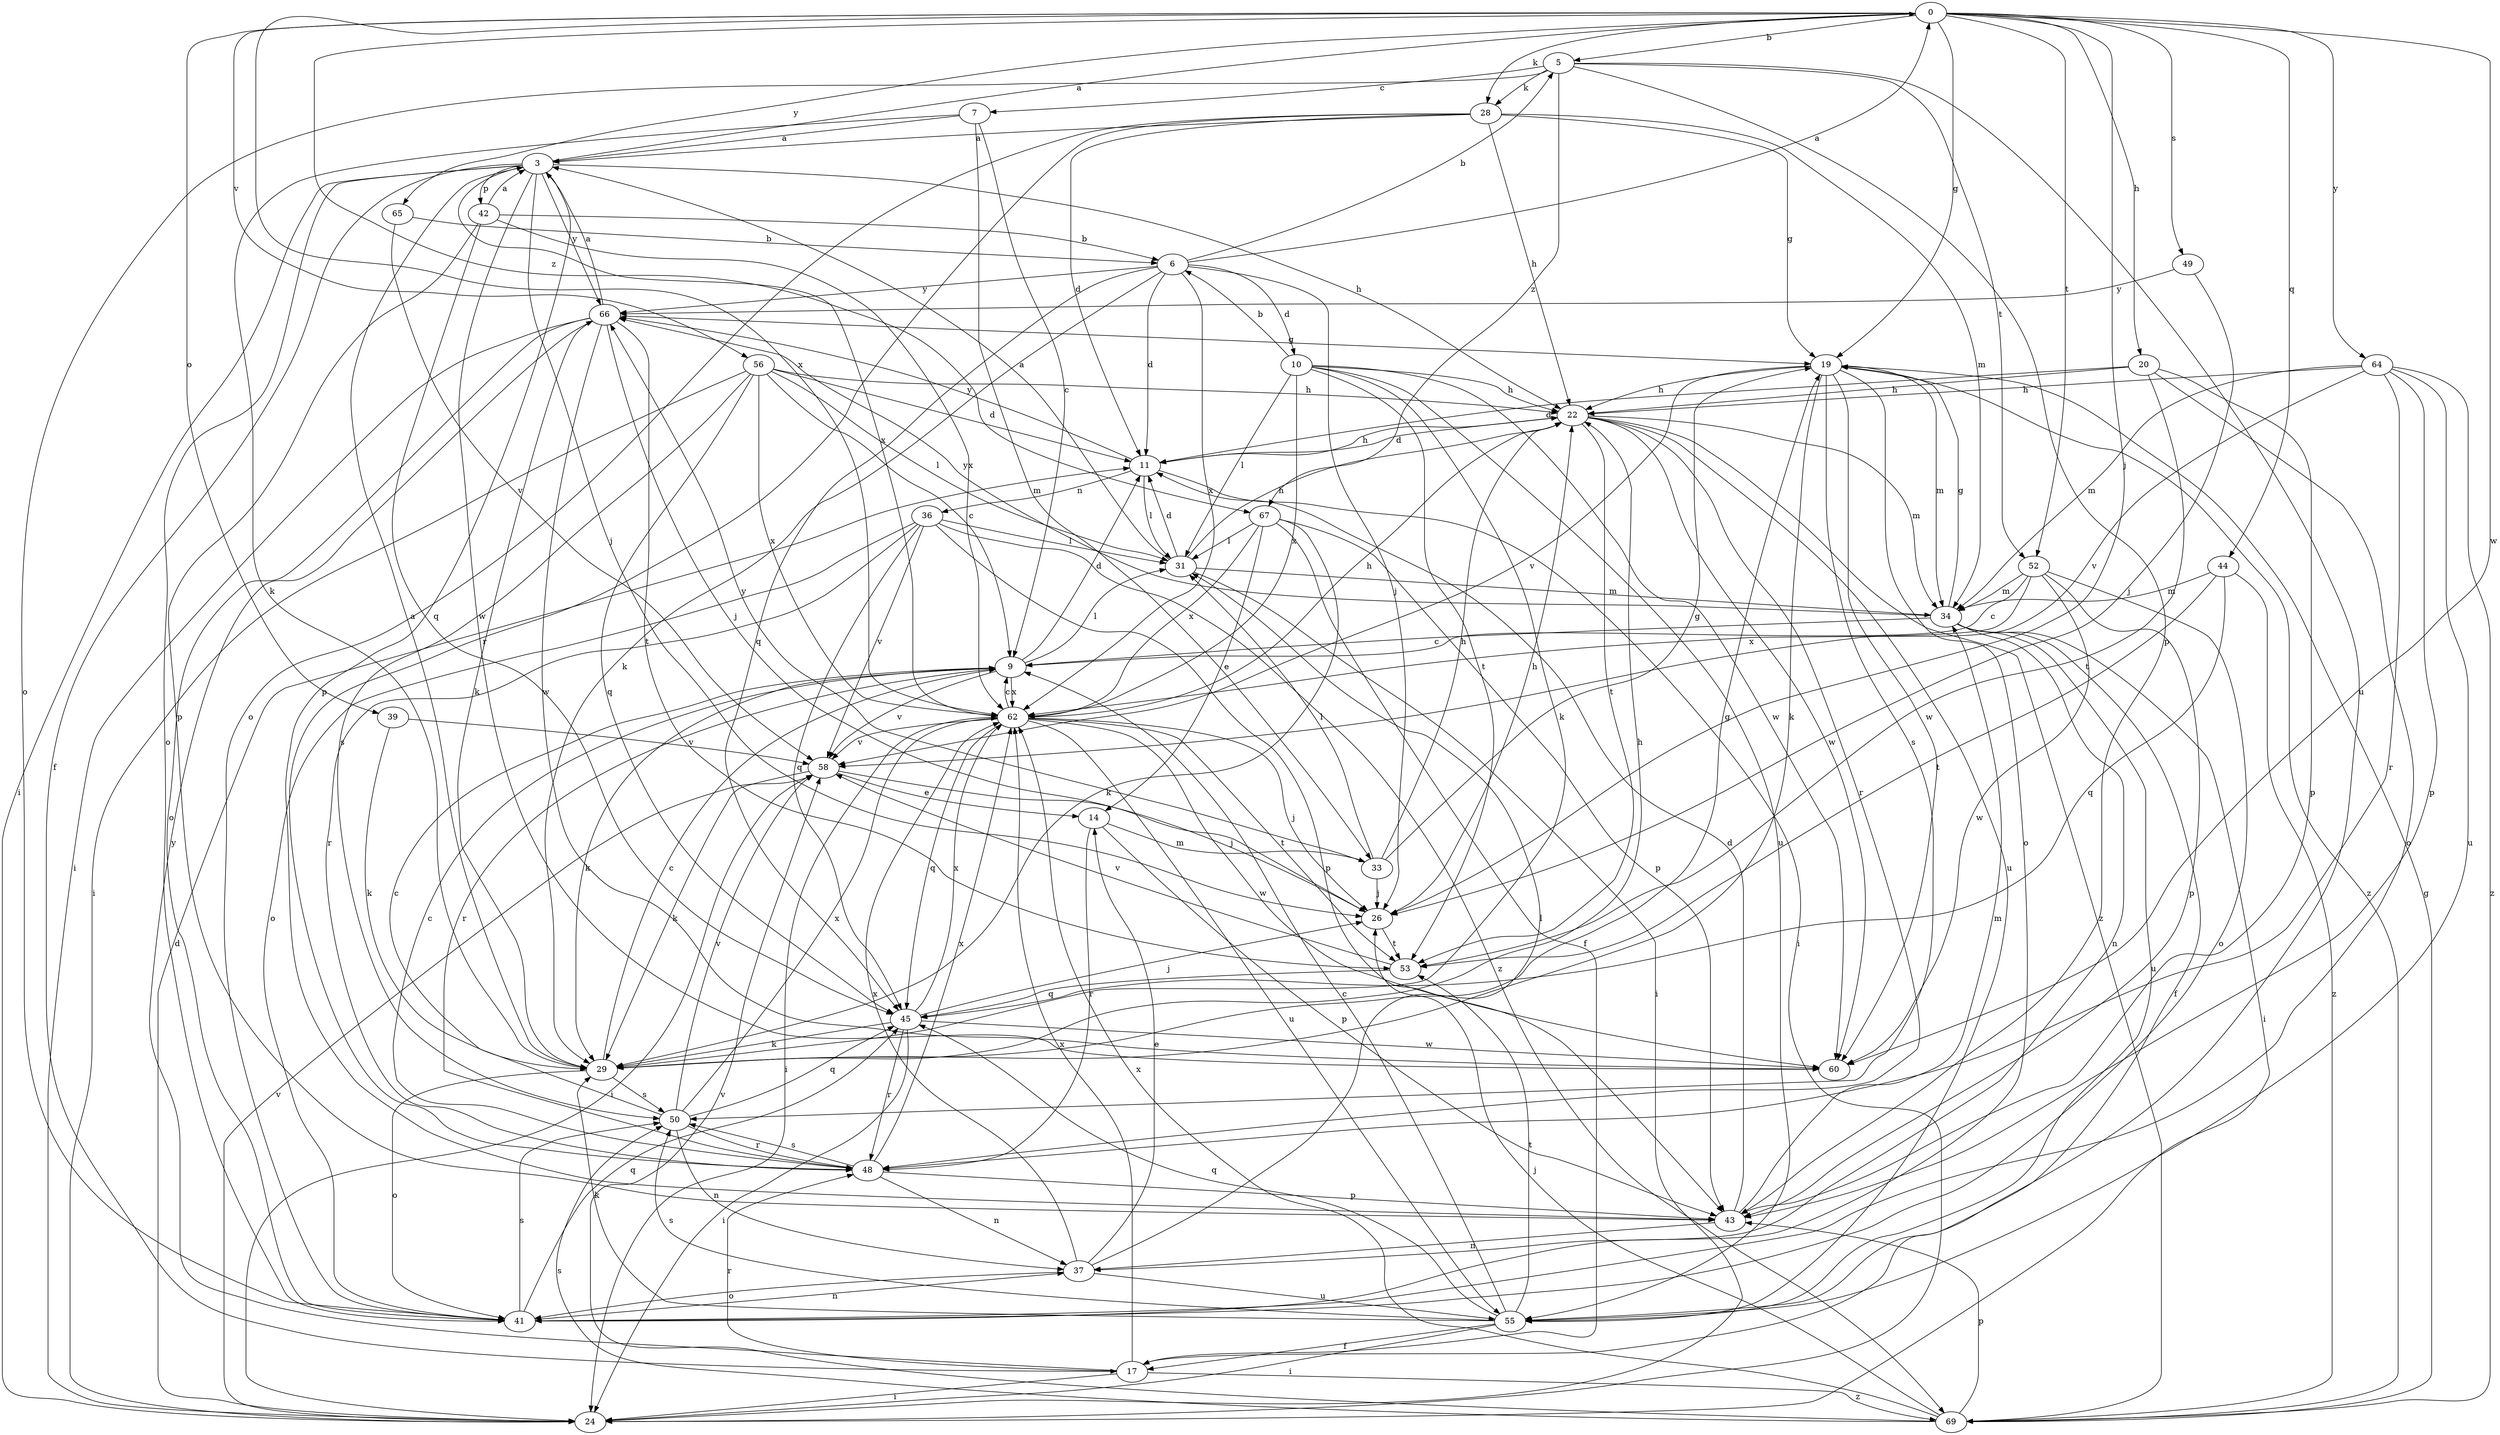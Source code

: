 strict digraph  {
0;
3;
5;
6;
7;
9;
10;
11;
14;
17;
19;
20;
22;
24;
26;
28;
29;
31;
33;
34;
36;
37;
39;
41;
42;
43;
44;
45;
48;
49;
50;
52;
53;
55;
56;
58;
60;
62;
64;
65;
66;
67;
69;
0 -> 5  [label=b];
0 -> 19  [label=g];
0 -> 20  [label=h];
0 -> 26  [label=j];
0 -> 28  [label=k];
0 -> 39  [label=o];
0 -> 44  [label=q];
0 -> 49  [label=s];
0 -> 52  [label=t];
0 -> 56  [label=v];
0 -> 60  [label=w];
0 -> 62  [label=x];
0 -> 64  [label=y];
0 -> 65  [label=y];
0 -> 67  [label=z];
3 -> 0  [label=a];
3 -> 17  [label=f];
3 -> 22  [label=h];
3 -> 24  [label=i];
3 -> 26  [label=j];
3 -> 41  [label=o];
3 -> 42  [label=p];
3 -> 43  [label=p];
3 -> 60  [label=w];
3 -> 62  [label=x];
3 -> 66  [label=y];
5 -> 7  [label=c];
5 -> 28  [label=k];
5 -> 41  [label=o];
5 -> 43  [label=p];
5 -> 52  [label=t];
5 -> 55  [label=u];
5 -> 67  [label=z];
6 -> 0  [label=a];
6 -> 5  [label=b];
6 -> 10  [label=d];
6 -> 11  [label=d];
6 -> 26  [label=j];
6 -> 29  [label=k];
6 -> 45  [label=q];
6 -> 62  [label=x];
6 -> 66  [label=y];
7 -> 3  [label=a];
7 -> 9  [label=c];
7 -> 29  [label=k];
7 -> 33  [label=m];
9 -> 11  [label=d];
9 -> 29  [label=k];
9 -> 31  [label=l];
9 -> 48  [label=r];
9 -> 58  [label=v];
9 -> 62  [label=x];
10 -> 6  [label=b];
10 -> 22  [label=h];
10 -> 29  [label=k];
10 -> 31  [label=l];
10 -> 53  [label=t];
10 -> 55  [label=u];
10 -> 60  [label=w];
10 -> 62  [label=x];
11 -> 22  [label=h];
11 -> 24  [label=i];
11 -> 31  [label=l];
11 -> 36  [label=n];
11 -> 66  [label=y];
14 -> 33  [label=m];
14 -> 43  [label=p];
14 -> 48  [label=r];
17 -> 24  [label=i];
17 -> 48  [label=r];
17 -> 62  [label=x];
17 -> 66  [label=y];
17 -> 69  [label=z];
19 -> 22  [label=h];
19 -> 29  [label=k];
19 -> 34  [label=m];
19 -> 41  [label=o];
19 -> 50  [label=s];
19 -> 58  [label=v];
19 -> 60  [label=w];
19 -> 69  [label=z];
20 -> 11  [label=d];
20 -> 22  [label=h];
20 -> 41  [label=o];
20 -> 43  [label=p];
20 -> 53  [label=t];
22 -> 11  [label=d];
22 -> 34  [label=m];
22 -> 48  [label=r];
22 -> 53  [label=t];
22 -> 55  [label=u];
22 -> 60  [label=w];
22 -> 69  [label=z];
24 -> 11  [label=d];
24 -> 58  [label=v];
26 -> 22  [label=h];
26 -> 53  [label=t];
28 -> 3  [label=a];
28 -> 11  [label=d];
28 -> 19  [label=g];
28 -> 22  [label=h];
28 -> 34  [label=m];
28 -> 41  [label=o];
28 -> 48  [label=r];
29 -> 3  [label=a];
29 -> 9  [label=c];
29 -> 19  [label=g];
29 -> 22  [label=h];
29 -> 41  [label=o];
29 -> 50  [label=s];
31 -> 3  [label=a];
31 -> 11  [label=d];
31 -> 22  [label=h];
31 -> 24  [label=i];
31 -> 34  [label=m];
33 -> 19  [label=g];
33 -> 22  [label=h];
33 -> 26  [label=j];
33 -> 31  [label=l];
33 -> 66  [label=y];
34 -> 9  [label=c];
34 -> 17  [label=f];
34 -> 19  [label=g];
34 -> 24  [label=i];
34 -> 37  [label=n];
34 -> 55  [label=u];
34 -> 66  [label=y];
36 -> 31  [label=l];
36 -> 41  [label=o];
36 -> 43  [label=p];
36 -> 45  [label=q];
36 -> 48  [label=r];
36 -> 58  [label=v];
36 -> 69  [label=z];
37 -> 14  [label=e];
37 -> 31  [label=l];
37 -> 41  [label=o];
37 -> 55  [label=u];
37 -> 62  [label=x];
39 -> 29  [label=k];
39 -> 58  [label=v];
41 -> 37  [label=n];
41 -> 45  [label=q];
41 -> 50  [label=s];
42 -> 3  [label=a];
42 -> 6  [label=b];
42 -> 43  [label=p];
42 -> 45  [label=q];
42 -> 62  [label=x];
43 -> 11  [label=d];
43 -> 34  [label=m];
43 -> 37  [label=n];
44 -> 34  [label=m];
44 -> 45  [label=q];
44 -> 53  [label=t];
44 -> 69  [label=z];
45 -> 24  [label=i];
45 -> 26  [label=j];
45 -> 29  [label=k];
45 -> 48  [label=r];
45 -> 60  [label=w];
45 -> 62  [label=x];
48 -> 9  [label=c];
48 -> 37  [label=n];
48 -> 43  [label=p];
48 -> 50  [label=s];
48 -> 62  [label=x];
49 -> 26  [label=j];
49 -> 66  [label=y];
50 -> 9  [label=c];
50 -> 37  [label=n];
50 -> 45  [label=q];
50 -> 48  [label=r];
50 -> 58  [label=v];
50 -> 62  [label=x];
52 -> 9  [label=c];
52 -> 34  [label=m];
52 -> 41  [label=o];
52 -> 43  [label=p];
52 -> 60  [label=w];
52 -> 62  [label=x];
53 -> 45  [label=q];
53 -> 58  [label=v];
55 -> 9  [label=c];
55 -> 17  [label=f];
55 -> 24  [label=i];
55 -> 29  [label=k];
55 -> 45  [label=q];
55 -> 50  [label=s];
55 -> 53  [label=t];
56 -> 9  [label=c];
56 -> 11  [label=d];
56 -> 22  [label=h];
56 -> 24  [label=i];
56 -> 31  [label=l];
56 -> 45  [label=q];
56 -> 50  [label=s];
56 -> 62  [label=x];
58 -> 14  [label=e];
58 -> 24  [label=i];
58 -> 26  [label=j];
58 -> 29  [label=k];
62 -> 9  [label=c];
62 -> 22  [label=h];
62 -> 24  [label=i];
62 -> 26  [label=j];
62 -> 45  [label=q];
62 -> 53  [label=t];
62 -> 55  [label=u];
62 -> 58  [label=v];
62 -> 60  [label=w];
64 -> 22  [label=h];
64 -> 34  [label=m];
64 -> 43  [label=p];
64 -> 48  [label=r];
64 -> 55  [label=u];
64 -> 58  [label=v];
64 -> 69  [label=z];
65 -> 6  [label=b];
65 -> 58  [label=v];
66 -> 3  [label=a];
66 -> 19  [label=g];
66 -> 24  [label=i];
66 -> 26  [label=j];
66 -> 29  [label=k];
66 -> 41  [label=o];
66 -> 53  [label=t];
66 -> 60  [label=w];
67 -> 14  [label=e];
67 -> 17  [label=f];
67 -> 29  [label=k];
67 -> 31  [label=l];
67 -> 43  [label=p];
67 -> 62  [label=x];
69 -> 19  [label=g];
69 -> 26  [label=j];
69 -> 43  [label=p];
69 -> 50  [label=s];
69 -> 58  [label=v];
69 -> 62  [label=x];
}
